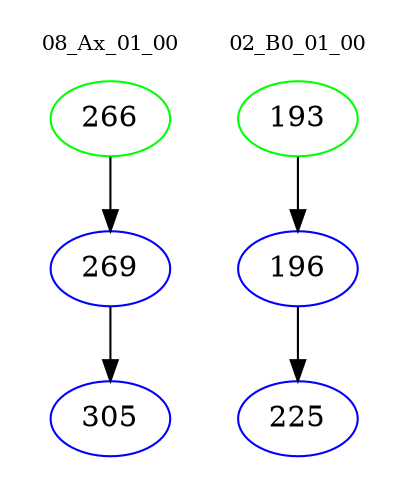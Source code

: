 digraph{
subgraph cluster_0 {
color = white
label = "08_Ax_01_00";
fontsize=10;
T0_266 [label="266", color="green"]
T0_266 -> T0_269 [color="black"]
T0_269 [label="269", color="blue"]
T0_269 -> T0_305 [color="black"]
T0_305 [label="305", color="blue"]
}
subgraph cluster_1 {
color = white
label = "02_B0_01_00";
fontsize=10;
T1_193 [label="193", color="green"]
T1_193 -> T1_196 [color="black"]
T1_196 [label="196", color="blue"]
T1_196 -> T1_225 [color="black"]
T1_225 [label="225", color="blue"]
}
}
